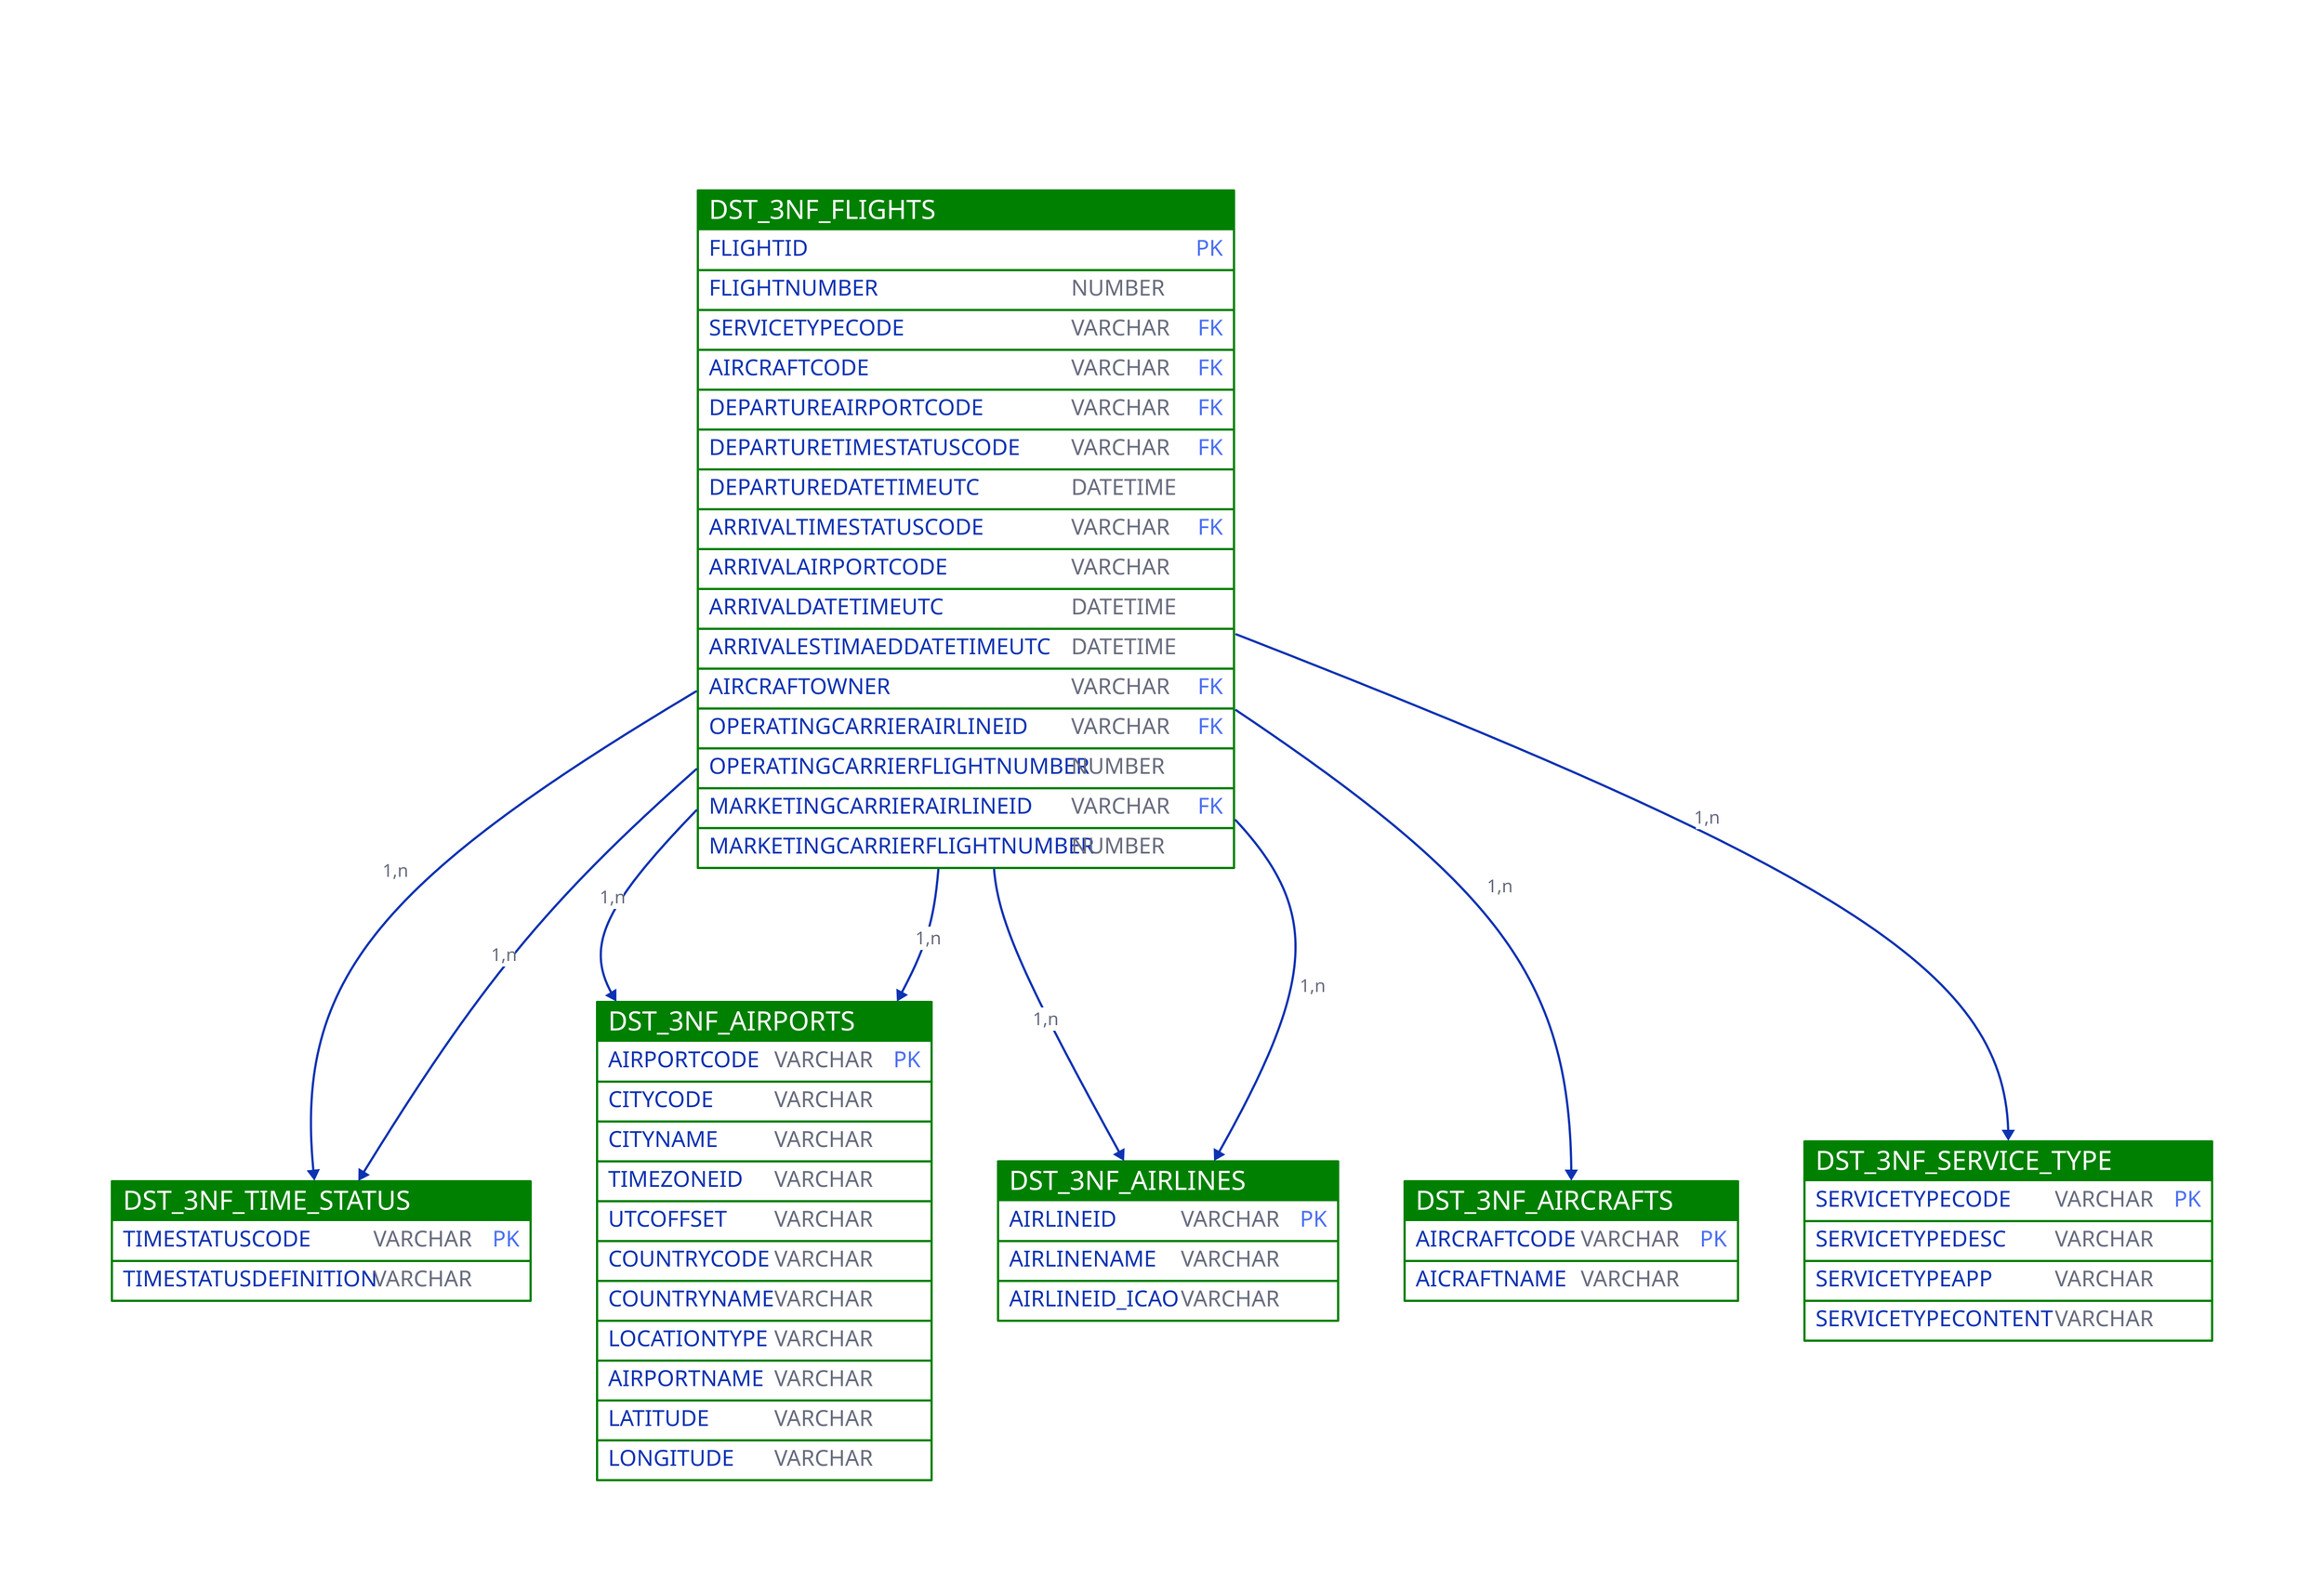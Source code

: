 vars: {

    d2-config: {
  
      layout-engine: elk
    }
  
  }

title: |md
  # STAR DATA FROM 3NF
| { near: top-center }


# l'ID de la compagnie et son nom
DST_3NF_AIRLINES: {
    shape: sql_table
    style: {fill: green}
    AIRLINEID: VARCHAR {constraint: [primary_key]}
    AIRLINENAME: VARCHAR
    AIRLINEID_ICAO: VARCHAR
}

# Le code de l'avion, le modèle
# pas d'infos sur AIRLINEEQUIPCODE à part le code
DST_3NF_AIRCRAFTS: {
    shape: sql_table
    style: {fill: green}
    AIRCRAFTCODE: VARCHAR  {constraint: [primary_key]}
#    AIRLINEEQUIPCODE: VARCHAR
    AICRAFTNAME: VARCHAR
}

# Le code de l'aéroport, locationtype (rail, airport, ...) sans plus d'info, le nom de l'aéroport, sa latitude et longitude
DST_3NF_AIRPORTS: {
    shape: sql_table
    style: {fill: green}
    AIRPORTCODE: VARCHAR {constraint: [primary_key]}
    CITYCODE: VARCHAR
    CITYNAME: VARCHAR
    TIMEZONEID: VARCHAR
    UTCOFFSET: VARCHAR
    COUNTRYCODE: VARCHAR
    COUNTRYNAME: VARCHAR
    LOCATIONTYPE: VARCHAR
    AIRPORTNAME: VARCHAR
    LATITUDE: VARCHAR
    LONGITUDE: VARCHAR
}

# Un vol
# FLIGHTID: généré à partir de airlineid + FLIGHTNUMBER + DEPARTUREDATETIMEUTC
# FLIGHTID	FLIGHTNUMBER	SERVICETYPECODE	AIRCRAFTCODE	AIRCRAFTOWNER	DEPARTUREAIRPORTCODE	DEPARTUREDATETIMEUTC	DEPARTURETIMESTATUSCODE	ARRIVALAIRPORTCODE	ARRIVALESTIMATEDDATETIMEUTC	ARRIVALTIMESTATUSCODE	ARRIVALDATETIMEUTC	OPERATINGCARRIERAIRLINEID	OPERATINGCARRIERFLIGHTNUMBER	MARKETINGCARRIERAIRLINEID	MARKETINGCARRIERFLIGHTNUMBER
# WK62024-02-15 13:05:00.000	6	J	343	WK	ZRH	2024-02-15 13:05:00.000 +0000	DL	POP	2024-02-15 23:52:00.000 +0000	DL	2024-02-15 23:10:00.000 +0000	WK	006	WK	6
DST_3NF_FLIGHTS: {
    shape: sql_table
    style: {fill: green}
    FLIGHTID:  {constraint: [primary_key]}
    FLIGHTNUMBER: NUMBER
    SERVICETYPECODE: VARCHAR {constraint: foreign_key}
    AIRCRAFTCODE: VARCHAR {constraint: foreign_key}
    DEPARTUREAIRPORTCODE: VARCHAR {constraint: foreign_key}
    DEPARTURETIMESTATUSCODE: VARCHAR {constraint: foreign_key}
    # DEPARTURETERMINALGATE: VARCHAR {constraint: foreign_key}
    DEPARTUREDATETIMEUTC: DATETIME
    # ARRIVALTERMINALGATE: VARCHAR {constraint: foreign_key}
    ARRIVALTIMESTATUSCODE: VARCHAR {constraint: foreign_key}
    ARRIVALAIRPORTCODE: VARCHAR
    ARRIVALDATETIMEUTC: DATETIME
    ARRIVALESTIMAEDDATETIMEUTC: DATETIME
    # CONFIGURATIONVERSION: VARCHAR
    AIRCRAFTOWNER: VARCHAR {constraint: foreign_key}
    OPERATINGCARRIERAIRLINEID: VARCHAR {constraint: foreign_key}
    OPERATINGCARRIERFLIGHTNUMBER: NUMBER
    MARKETINGCARRIERAIRLINEID: VARCHAR {constraint: foreign_key}
    MARKETINGCARRIERFLIGHTNUMBER: NUMBER
}

# Code du type de service, description du service, application du service, contenu du service
# ex: 'J', 'Normal Service', 'Scheduled', 'Passenger'
DST_3NF_SERVICE_TYPE {
    shape: sql_table
    style: {fill: green}
    SERVICETYPECODE: VARCHAR {constraint: [primary_key]}
    SERVICETYPEDESC: VARCHAR
    SERVICETYPEAPP: VARCHAR
    SERVICETYPECONTENT: VARCHAR
}

# exemple: ('CD', 'Flight Cancelled')
DST_3NF_TIME_STATUS {
    shape: sql_table
    style: {fill: green}
    TIMESTATUSCODE: VARCHAR {constraint: [primary_key]}
    TIMESTATUSDEFINITION: VARCHAR
}



# DST_3NF_SERVICE.SERVICETYPEID -> DST_3NF_FLIGHTS.SERVICETYPEID
DST_3NF_FLIGHTS.ARRIVALTIMESTATUSCODE -> DST_3NF_TIME_STATUS.TIMESTATUSCODE <- DST_3NF_FLIGHTS.ARRIVALTIMESTATUSCODE: 1,n
# DST_3NF_FLIGHTS.DEPARTURETERMINALGATE <- DST_3NF_GATES.TERMINALID -> DST_3NF_FLIGHTS.ARRIVALETERMINALGATE
# DST_3NF_DATE.DATEUTC -> DST_3NF_FLIGHTS.DEPARTUREDATETIMEUTC
DST_3NF_AIRPORTS.AIRPORTCODE <- DST_3NF_FLIGHTS.DEPARTUREAIRPORTCODE: 1,n
DST_3NF_AIRPORTS.AIRPORTCODE <- DST_3NF_FLIGHTS.ARRIVALAIRPORTCODE: 1,n
DST_3NF_AIRLINES.AIRLINEID <- DST_3NF_FLIGHTS.OPERATINGCARRIERAIRLINEID: 1,n
DST_3NF_AIRLINES.AIRLINEID <- DST_3NF_FLIGHTS.MARKETINGCARRIERAIRLINEID: 1,n
DST_3NF_AIRCRAFTS.AIRCRAFTCODE <- DST_3NF_FLIGHTS.AIRCRAFTCODE: 1,n
DST_3NF_SERVICE_TYPE.SERVICETYPECODE <- DST_3NF_FLIGHTS.SERVICETYPECODE: 1,n
